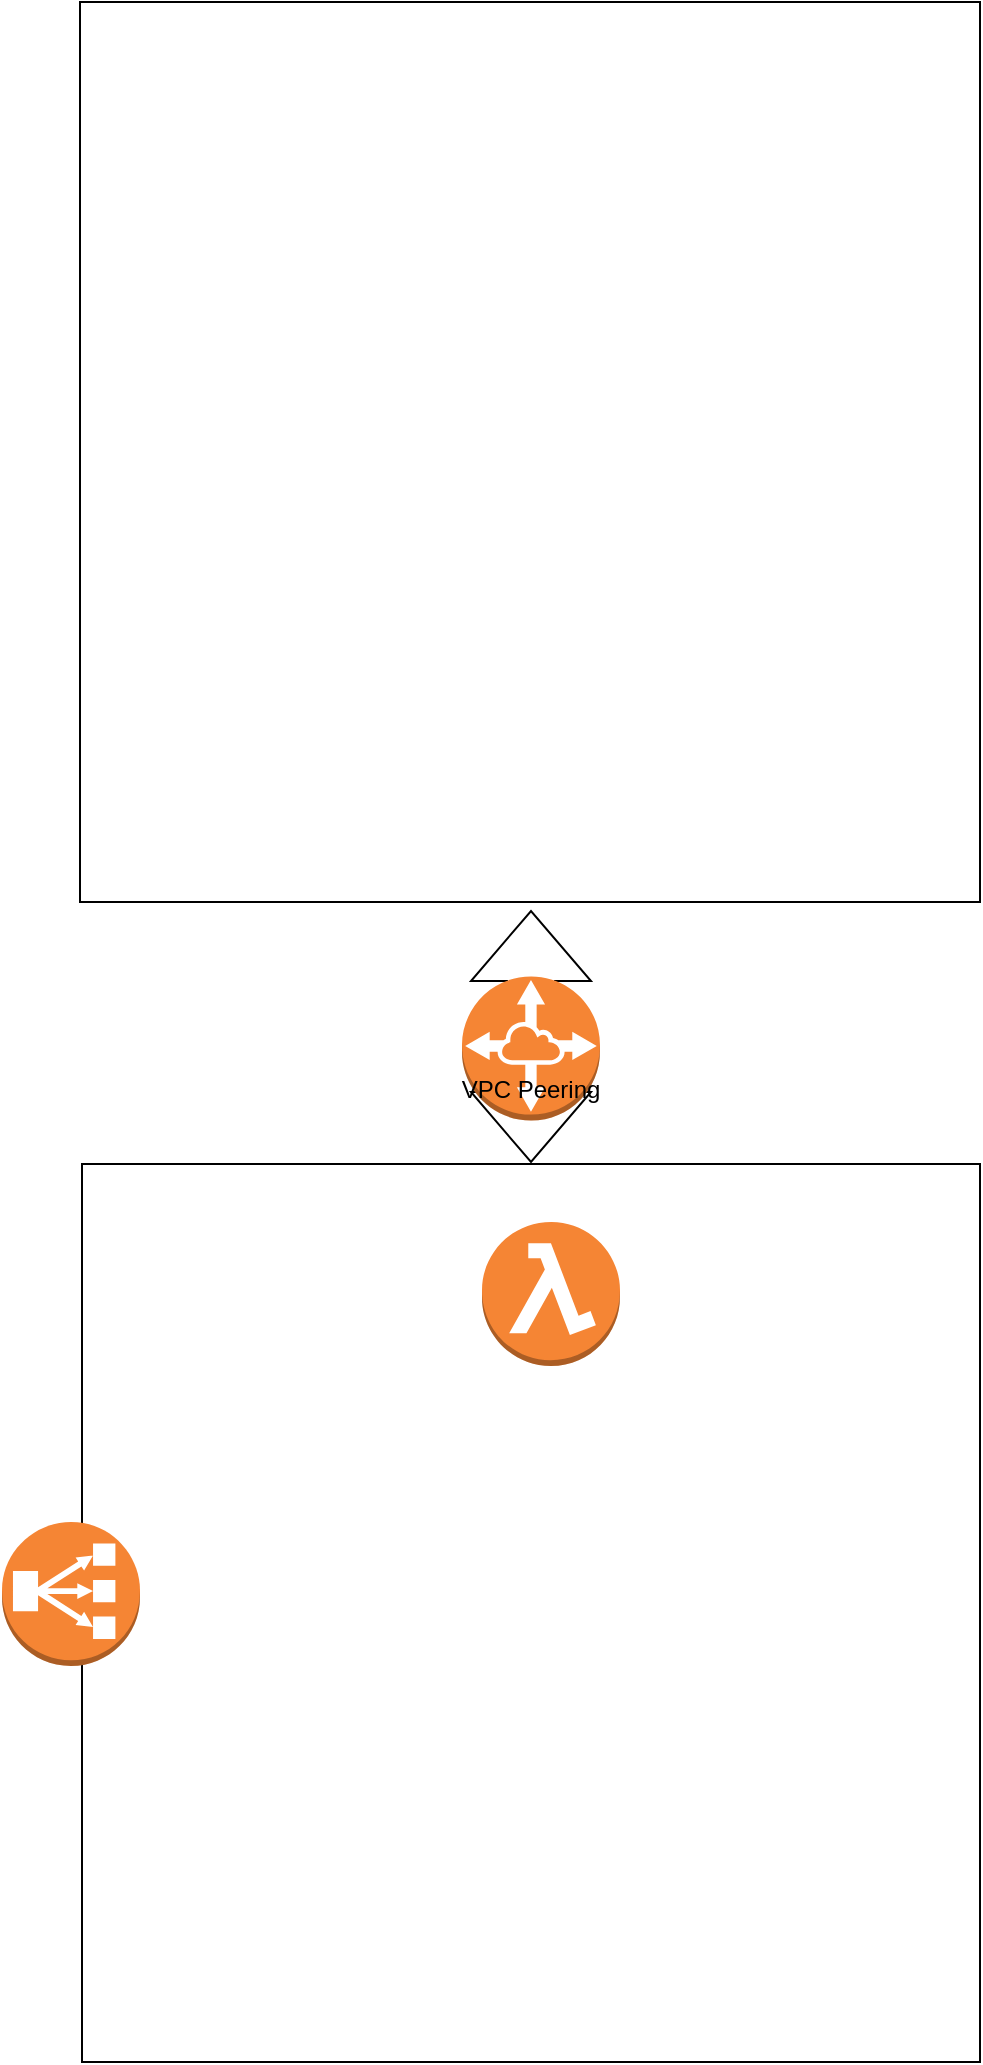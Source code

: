 <mxfile version="20.7.4" type="github">
  <diagram id="eq0U0T9s6T3am2SdXFhH" name="Page-1">
    <mxGraphModel dx="991" dy="1719" grid="1" gridSize="10" guides="1" tooltips="1" connect="1" arrows="1" fold="1" page="1" pageScale="1" pageWidth="850" pageHeight="1100" math="0" shadow="0">
      <root>
        <mxCell id="0" />
        <mxCell id="1" parent="0" />
        <mxCell id="AXypJ-XyT8RTnE7xexpx-1" value="" style="whiteSpace=wrap;html=1;aspect=fixed;" vertex="1" parent="1">
          <mxGeometry x="350" y="131" width="449" height="449" as="geometry" />
        </mxCell>
        <mxCell id="AXypJ-XyT8RTnE7xexpx-6" value="" style="outlineConnect=0;dashed=0;verticalLabelPosition=bottom;verticalAlign=top;align=center;html=1;shape=mxgraph.aws3.lambda_function;fillColor=#F58534;gradientColor=none;" vertex="1" parent="1">
          <mxGeometry x="550" y="160" width="69" height="72" as="geometry" />
        </mxCell>
        <mxCell id="AXypJ-XyT8RTnE7xexpx-7" value="" style="outlineConnect=0;dashed=0;verticalLabelPosition=bottom;verticalAlign=top;align=center;html=1;shape=mxgraph.aws3.classic_load_balancer;fillColor=#F58534;gradientColor=none;" vertex="1" parent="1">
          <mxGeometry x="310" y="310" width="69" height="72" as="geometry" />
        </mxCell>
        <mxCell id="AXypJ-XyT8RTnE7xexpx-9" value="" style="whiteSpace=wrap;html=1;aspect=fixed;" vertex="1" parent="1">
          <mxGeometry x="349" y="-450" width="450" height="450" as="geometry" />
        </mxCell>
        <mxCell id="AXypJ-XyT8RTnE7xexpx-10" value="" style="html=1;shadow=0;dashed=0;align=center;verticalAlign=middle;shape=mxgraph.arrows2.twoWayArrow;dy=0.6;dx=35;rotation=-90;" vertex="1" parent="1">
          <mxGeometry x="511.75" y="37.25" width="125.5" height="60" as="geometry" />
        </mxCell>
        <mxCell id="AXypJ-XyT8RTnE7xexpx-12" value="" style="outlineConnect=0;dashed=0;verticalLabelPosition=bottom;verticalAlign=top;align=center;html=1;shape=mxgraph.aws3.vpc_peering;fillColor=#F58534;gradientColor=none;" vertex="1" parent="1">
          <mxGeometry x="540" y="37.25" width="69" height="72" as="geometry" />
        </mxCell>
        <mxCell id="AXypJ-XyT8RTnE7xexpx-13" value="VPC Peering" style="text;html=1;align=center;verticalAlign=middle;resizable=0;points=[];autosize=1;strokeColor=none;fillColor=none;" vertex="1" parent="1">
          <mxGeometry x="529" y="79.25" width="90" height="30" as="geometry" />
        </mxCell>
      </root>
    </mxGraphModel>
  </diagram>
</mxfile>
